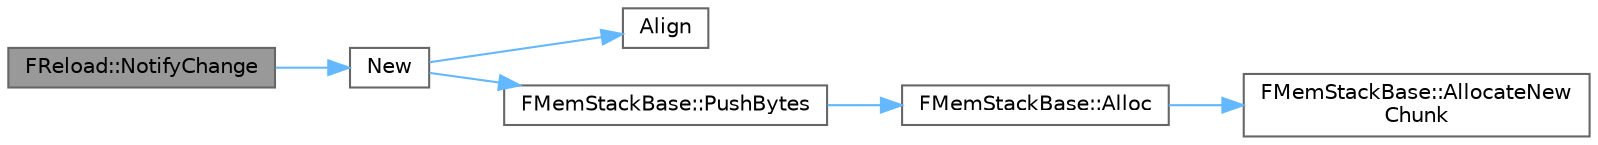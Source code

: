digraph "FReload::NotifyChange"
{
 // INTERACTIVE_SVG=YES
 // LATEX_PDF_SIZE
  bgcolor="transparent";
  edge [fontname=Helvetica,fontsize=10,labelfontname=Helvetica,labelfontsize=10];
  node [fontname=Helvetica,fontsize=10,shape=box,height=0.2,width=0.4];
  rankdir="LR";
  Node1 [id="Node000001",label="FReload::NotifyChange",height=0.2,width=0.4,color="gray40", fillcolor="grey60", style="filled", fontcolor="black",tooltip="Invoke to register a new or changed class, enumeration, or structure for re-instancing."];
  Node1 -> Node2 [id="edge1_Node000001_Node000002",color="steelblue1",style="solid",tooltip=" "];
  Node2 [id="Node000002",label="New",height=0.2,width=0.4,color="grey40", fillcolor="white", style="filled",URL="$d7/de0/MemStack_8h.html#a46518131691efca99c1054a2e51e01fe",tooltip=" "];
  Node2 -> Node3 [id="edge2_Node000002_Node000003",color="steelblue1",style="solid",tooltip=" "];
  Node3 [id="Node000003",label="Align",height=0.2,width=0.4,color="grey40", fillcolor="white", style="filled",URL="$dd/d32/AlignmentTemplates_8h.html#a3483acf381a22a4696a25ac42b2f3d4c",tooltip="Aligns a value to the nearest higher multiple of 'Alignment', which must be a power of two."];
  Node2 -> Node4 [id="edge3_Node000002_Node000004",color="steelblue1",style="solid",tooltip=" "];
  Node4 [id="Node000004",label="FMemStackBase::PushBytes",height=0.2,width=0.4,color="grey40", fillcolor="white", style="filled",URL="$dd/df6/classFMemStackBase.html#ad742689d2cb2c4e1c5ba58afbc93e90f",tooltip=" "];
  Node4 -> Node5 [id="edge4_Node000004_Node000005",color="steelblue1",style="solid",tooltip=" "];
  Node5 [id="Node000005",label="FMemStackBase::Alloc",height=0.2,width=0.4,color="grey40", fillcolor="white", style="filled",URL="$dd/df6/classFMemStackBase.html#a045068f2960722fd357d198fe70103ce",tooltip=" "];
  Node5 -> Node6 [id="edge5_Node000005_Node000006",color="steelblue1",style="solid",tooltip=" "];
  Node6 [id="Node000006",label="FMemStackBase::AllocateNew\lChunk",height=0.2,width=0.4,color="grey40", fillcolor="white", style="filled",URL="$dd/df6/classFMemStackBase.html#a6c85c9d4fad0ea113a2a510fe559d18c",tooltip="Allocate a new chunk of memory of at least MinSize size, updates the memory stack's Chunks table and ..."];
}
